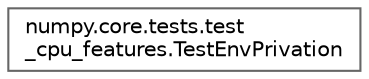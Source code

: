 digraph "Graphical Class Hierarchy"
{
 // LATEX_PDF_SIZE
  bgcolor="transparent";
  edge [fontname=Helvetica,fontsize=10,labelfontname=Helvetica,labelfontsize=10];
  node [fontname=Helvetica,fontsize=10,shape=box,height=0.2,width=0.4];
  rankdir="LR";
  Node0 [id="Node000000",label="numpy.core.tests.test\l_cpu_features.TestEnvPrivation",height=0.2,width=0.4,color="grey40", fillcolor="white", style="filled",URL="$d3/d27/classnumpy_1_1core_1_1tests_1_1test__cpu__features_1_1TestEnvPrivation.html",tooltip=" "];
}
